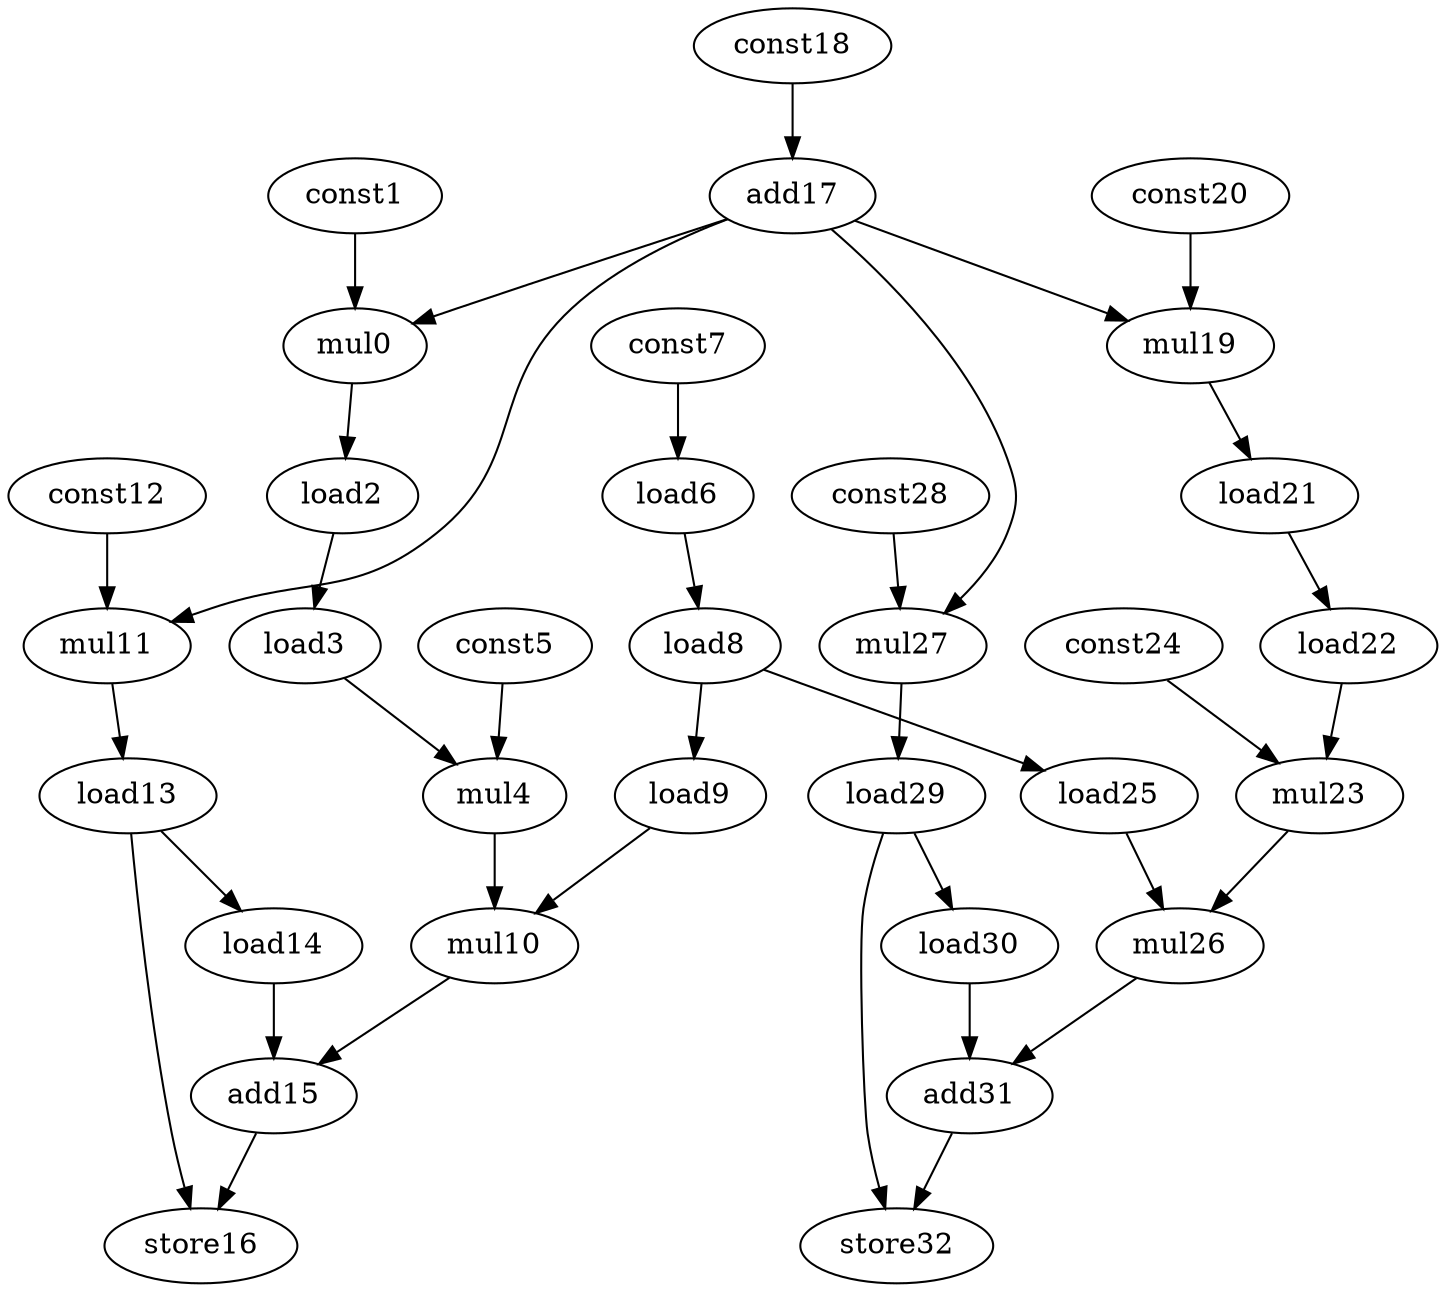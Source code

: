 digraph G {
mul0[opcode=mul];
const1[opcode=const];
load2[opcode=load];
load3[opcode=load];
mul4[opcode=mul];
const5[opcode=const];
load6[opcode=load];
const7[opcode=const];
load8[opcode=load];
load9[opcode=load];
mul10[opcode=mul];
mul11[opcode=mul];
const12[opcode=const];
load13[opcode=load];
load14[opcode=load];
add15[opcode=add];
store16[opcode=store];
add17[opcode=add];
const18[opcode=const];
mul19[opcode=mul];
const20[opcode=const];
load21[opcode=load];
load22[opcode=load];
mul23[opcode=mul];
const24[opcode=const];
load25[opcode=load];
mul26[opcode=mul];
mul27[opcode=mul];
const28[opcode=const];
load29[opcode=load];
load30[opcode=load];
add31[opcode=add];
store32[opcode=store];
load2->load3[operand=0]; //load->load
load3->mul4[operand=0]; //load->mul
mul4->mul10[operand=0]; //mul->mul
load6->load8[operand=0]; //load->load
load8->load9[operand=0]; //load->load
load8->load25[operand=0]; //load->load
load9->mul10[operand=1]; //load->mul
mul10->add15[operand=1]; //mul->add
load13->load14[operand=0]; //load->load
load13->store16[operand=1]; //load->store
load14->add15[operand=0]; //load->add
add15->store16[operand=0]; //add->store
add17->mul19[operand=1]; //add->gep_mul
add17->mul27[operand=1]; //add->gep_mul
add17->mul0[operand=1]; //add->gep_mul
add17->mul11[operand=1]; //add->gep_mul
load21->load22[operand=0]; //load->load
load22->mul23[operand=0]; //load->mul
mul23->mul26[operand=0]; //mul->mul
load25->mul26[operand=1]; //load->mul
mul26->add31[operand=1]; //mul->add
load29->load30[operand=0]; //load->load
load29->store32[operand=1]; //load->store
load30->add31[operand=0]; //load->add
add31->store32[operand=0]; //add->store
const1->mul0[operand=0]; //gep_const->gep_mul
mul0->load2[operand=0]; //gep_mul->load
const5->mul4[operand=1]; //const->mul
const7->load6[operand=0]; //const->load
const12->mul11[operand=0]; //gep_const->gep_mul
mul11->load13[operand=0]; //gep_mul->load
const18->add17[operand=1]; //const->add
const20->mul19[operand=0]; //gep_const->gep_mul
mul19->load21[operand=0]; //gep_mul->load
const24->mul23[operand=1]; //const->mul
const28->mul27[operand=0]; //gep_const->gep_mul
mul27->load29[operand=0]; //gep_mul->load
}
